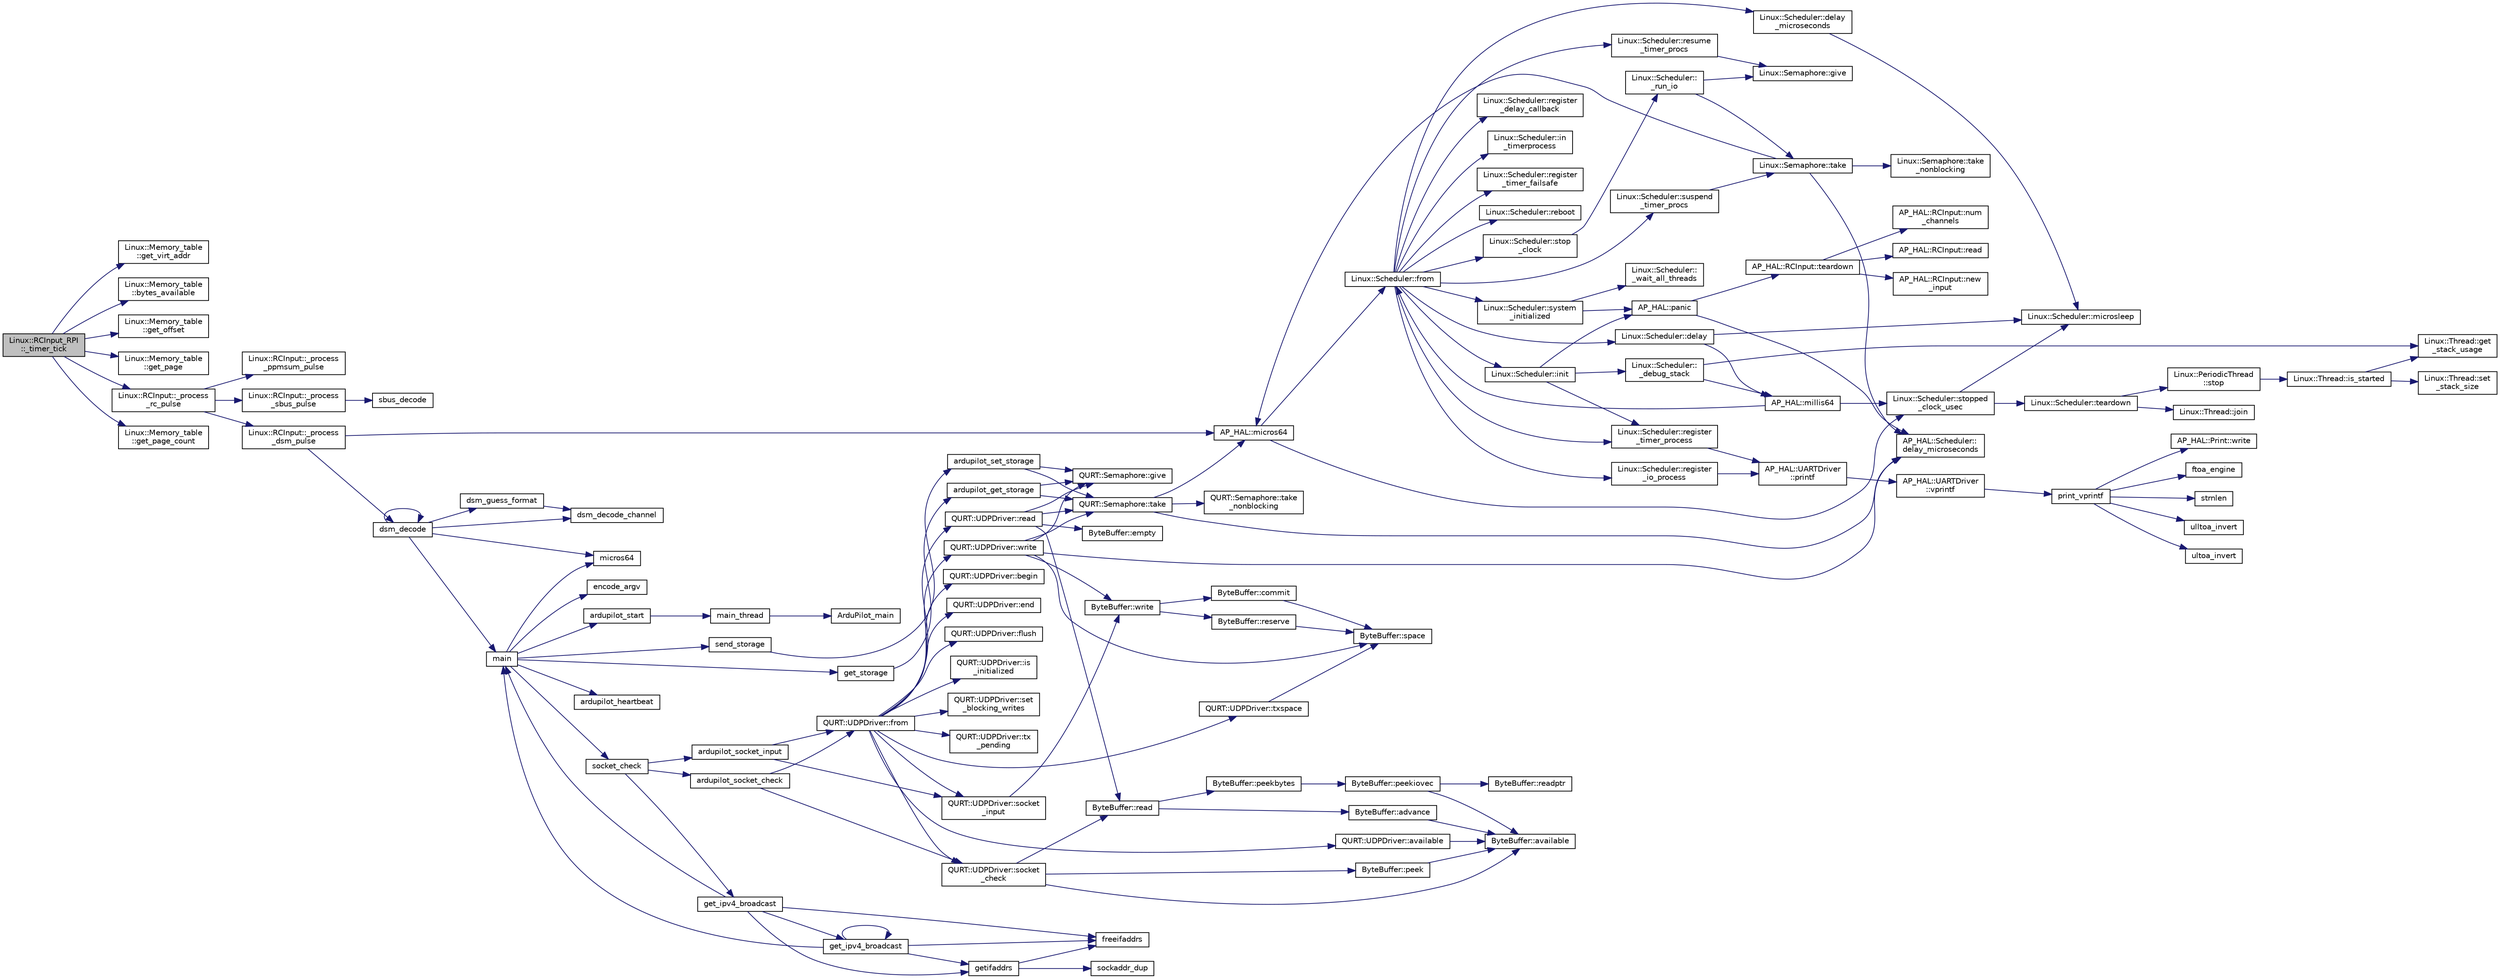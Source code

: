 digraph "Linux::RCInput_RPI::_timer_tick"
{
 // INTERACTIVE_SVG=YES
  edge [fontname="Helvetica",fontsize="10",labelfontname="Helvetica",labelfontsize="10"];
  node [fontname="Helvetica",fontsize="10",shape=record];
  rankdir="LR";
  Node1 [label="Linux::RCInput_RPI\l::_timer_tick",height=0.2,width=0.4,color="black", fillcolor="grey75", style="filled", fontcolor="black"];
  Node1 -> Node2 [color="midnightblue",fontsize="10",style="solid",fontname="Helvetica"];
  Node2 [label="Linux::Memory_table\l::get_virt_addr",height=0.2,width=0.4,color="black", fillcolor="white", style="filled",URL="$classLinux_1_1Memory__table.html#a4cfe27dde8e3d39c4f7c3db11b69e768"];
  Node1 -> Node3 [color="midnightblue",fontsize="10",style="solid",fontname="Helvetica"];
  Node3 [label="Linux::Memory_table\l::bytes_available",height=0.2,width=0.4,color="black", fillcolor="white", style="filled",URL="$classLinux_1_1Memory__table.html#a2908eb496cb8b45817b36bc6c39e1a8f"];
  Node1 -> Node4 [color="midnightblue",fontsize="10",style="solid",fontname="Helvetica"];
  Node4 [label="Linux::Memory_table\l::get_offset",height=0.2,width=0.4,color="black", fillcolor="white", style="filled",URL="$classLinux_1_1Memory__table.html#aa27103406a00d6f4912c04a6f52d2f57"];
  Node1 -> Node5 [color="midnightblue",fontsize="10",style="solid",fontname="Helvetica"];
  Node5 [label="Linux::Memory_table\l::get_page",height=0.2,width=0.4,color="black", fillcolor="white", style="filled",URL="$classLinux_1_1Memory__table.html#a2b4856f2bee04a2a38de1a389fdf619e"];
  Node1 -> Node6 [color="midnightblue",fontsize="10",style="solid",fontname="Helvetica"];
  Node6 [label="Linux::RCInput::_process\l_rc_pulse",height=0.2,width=0.4,color="black", fillcolor="white", style="filled",URL="$classLinux_1_1RCInput.html#a9b269fac087807d362506805ebd18936"];
  Node6 -> Node7 [color="midnightblue",fontsize="10",style="solid",fontname="Helvetica"];
  Node7 [label="Linux::RCInput::_process\l_ppmsum_pulse",height=0.2,width=0.4,color="black", fillcolor="white", style="filled",URL="$classLinux_1_1RCInput.html#aa58f84a29d6b0a271571aec99acf6730"];
  Node6 -> Node8 [color="midnightblue",fontsize="10",style="solid",fontname="Helvetica"];
  Node8 [label="Linux::RCInput::_process\l_sbus_pulse",height=0.2,width=0.4,color="black", fillcolor="white", style="filled",URL="$classLinux_1_1RCInput.html#a9a8cf6cfb7abc062fd23cb7a74221b06"];
  Node8 -> Node9 [color="midnightblue",fontsize="10",style="solid",fontname="Helvetica"];
  Node9 [label="sbus_decode",height=0.2,width=0.4,color="black", fillcolor="white", style="filled",URL="$sbus_8cpp.html#ae8ff4d6576477166a18b6d229030f21e"];
  Node6 -> Node10 [color="midnightblue",fontsize="10",style="solid",fontname="Helvetica"];
  Node10 [label="Linux::RCInput::_process\l_dsm_pulse",height=0.2,width=0.4,color="black", fillcolor="white", style="filled",URL="$classLinux_1_1RCInput.html#a8dcefc98cb9bdeaad8b1b2b0e9b9b678"];
  Node10 -> Node11 [color="midnightblue",fontsize="10",style="solid",fontname="Helvetica"];
  Node11 [label="dsm_decode",height=0.2,width=0.4,color="black", fillcolor="white", style="filled",URL="$dsm_8cpp.html#a7b7c65c600dd4eacc1eb714df3621192"];
  Node11 -> Node12 [color="midnightblue",fontsize="10",style="solid",fontname="Helvetica"];
  Node12 [label="dsm_guess_format",height=0.2,width=0.4,color="black", fillcolor="white", style="filled",URL="$dsm_8cpp.html#ac4b7f20336ae87e6426bfd94be23bb37"];
  Node12 -> Node13 [color="midnightblue",fontsize="10",style="solid",fontname="Helvetica"];
  Node13 [label="dsm_decode_channel",height=0.2,width=0.4,color="black", fillcolor="white", style="filled",URL="$dsm_8cpp.html#a155e9a9889d2e342ea3bf13aaaa4458d"];
  Node11 -> Node13 [color="midnightblue",fontsize="10",style="solid",fontname="Helvetica"];
  Node11 -> Node11 [color="midnightblue",fontsize="10",style="solid",fontname="Helvetica"];
  Node11 -> Node14 [color="midnightblue",fontsize="10",style="solid",fontname="Helvetica"];
  Node14 [label="micros64",height=0.2,width=0.4,color="black", fillcolor="white", style="filled",URL="$mainapp_8cpp.html#ad024d3161428b010334dd1d9c8b98cde"];
  Node11 -> Node15 [color="midnightblue",fontsize="10",style="solid",fontname="Helvetica"];
  Node15 [label="main",height=0.2,width=0.4,color="black", fillcolor="white", style="filled",URL="$mainapp_8cpp.html#ac0f2228420376f4db7e1274f2b41667c"];
  Node15 -> Node16 [color="midnightblue",fontsize="10",style="solid",fontname="Helvetica"];
  Node16 [label="send_storage",height=0.2,width=0.4,color="black", fillcolor="white", style="filled",URL="$mainapp_8cpp.html#a701227f5d337c423ba11b8440df75cdb"];
  Node16 -> Node17 [color="midnightblue",fontsize="10",style="solid",fontname="Helvetica"];
  Node17 [label="ardupilot_set_storage",height=0.2,width=0.4,color="black", fillcolor="white", style="filled",URL="$dsp__main_8cpp.html#afa61830afe9cd699edd91416a0620452"];
  Node17 -> Node18 [color="midnightblue",fontsize="10",style="solid",fontname="Helvetica"];
  Node18 [label="QURT::Semaphore::take",height=0.2,width=0.4,color="black", fillcolor="white", style="filled",URL="$classQURT_1_1Semaphore.html#afc4c8706abb7e68aa4001ea372dc614e"];
  Node18 -> Node19 [color="midnightblue",fontsize="10",style="solid",fontname="Helvetica"];
  Node19 [label="QURT::Semaphore::take\l_nonblocking",height=0.2,width=0.4,color="black", fillcolor="white", style="filled",URL="$classQURT_1_1Semaphore.html#a561b4f40f3a76335f1a686c2aed526f9"];
  Node18 -> Node20 [color="midnightblue",fontsize="10",style="solid",fontname="Helvetica"];
  Node20 [label="AP_HAL::micros64",height=0.2,width=0.4,color="black", fillcolor="white", style="filled",URL="$namespaceAP__HAL.html#a7aa0ce7625c9680e30ff4a99940907a5"];
  Node20 -> Node21 [color="midnightblue",fontsize="10",style="solid",fontname="Helvetica"];
  Node21 [label="Linux::Scheduler::from",height=0.2,width=0.4,color="black", fillcolor="white", style="filled",URL="$classLinux_1_1Scheduler.html#a53ecaae0fdc72f85bd57c4b0cff93653"];
  Node21 -> Node22 [color="midnightblue",fontsize="10",style="solid",fontname="Helvetica"];
  Node22 [label="Linux::Scheduler::init",height=0.2,width=0.4,color="black", fillcolor="white", style="filled",URL="$classLinux_1_1Scheduler.html#a3d77c332e051c28c83fb07757e7100bd"];
  Node22 -> Node23 [color="midnightblue",fontsize="10",style="solid",fontname="Helvetica"];
  Node23 [label="AP_HAL::panic",height=0.2,width=0.4,color="black", fillcolor="white", style="filled",URL="$namespaceAP__HAL.html#a71832f03d849a0c088f04fc98d3c8143"];
  Node23 -> Node24 [color="midnightblue",fontsize="10",style="solid",fontname="Helvetica"];
  Node24 [label="AP_HAL::RCInput::teardown",height=0.2,width=0.4,color="black", fillcolor="white", style="filled",URL="$classAP__HAL_1_1RCInput.html#a2bea13d38f2b9ae8bf5193a3a69f0a31"];
  Node24 -> Node25 [color="midnightblue",fontsize="10",style="solid",fontname="Helvetica"];
  Node25 [label="AP_HAL::RCInput::new\l_input",height=0.2,width=0.4,color="black", fillcolor="white", style="filled",URL="$classAP__HAL_1_1RCInput.html#aee1fade33080edef83dd7db0fad0f7da"];
  Node24 -> Node26 [color="midnightblue",fontsize="10",style="solid",fontname="Helvetica"];
  Node26 [label="AP_HAL::RCInput::num\l_channels",height=0.2,width=0.4,color="black", fillcolor="white", style="filled",URL="$classAP__HAL_1_1RCInput.html#ae55f959c6115c1f41783af3a2b6c4fcd"];
  Node24 -> Node27 [color="midnightblue",fontsize="10",style="solid",fontname="Helvetica"];
  Node27 [label="AP_HAL::RCInput::read",height=0.2,width=0.4,color="black", fillcolor="white", style="filled",URL="$classAP__HAL_1_1RCInput.html#a078fd7e6d2e6a899009ec674a8e03498"];
  Node23 -> Node28 [color="midnightblue",fontsize="10",style="solid",fontname="Helvetica"];
  Node28 [label="AP_HAL::Scheduler::\ldelay_microseconds",height=0.2,width=0.4,color="black", fillcolor="white", style="filled",URL="$classAP__HAL_1_1Scheduler.html#a78c4f1b1f192ac1c99544b6cc8f099b0"];
  Node22 -> Node29 [color="midnightblue",fontsize="10",style="solid",fontname="Helvetica"];
  Node29 [label="Linux::Scheduler::register\l_timer_process",height=0.2,width=0.4,color="black", fillcolor="white", style="filled",URL="$classLinux_1_1Scheduler.html#a02a34a123dfebaf360f7010745e1e646"];
  Node29 -> Node30 [color="midnightblue",fontsize="10",style="solid",fontname="Helvetica"];
  Node30 [label="AP_HAL::UARTDriver\l::printf",height=0.2,width=0.4,color="black", fillcolor="white", style="filled",URL="$classAP__HAL_1_1UARTDriver.html#a6ceedc792594e59fc7d80b39a435f027"];
  Node30 -> Node31 [color="midnightblue",fontsize="10",style="solid",fontname="Helvetica"];
  Node31 [label="AP_HAL::UARTDriver\l::vprintf",height=0.2,width=0.4,color="black", fillcolor="white", style="filled",URL="$classAP__HAL_1_1UARTDriver.html#aa8abfb6d6641299472c29ac1edde559f"];
  Node31 -> Node32 [color="midnightblue",fontsize="10",style="solid",fontname="Helvetica"];
  Node32 [label="print_vprintf",height=0.2,width=0.4,color="black", fillcolor="white", style="filled",URL="$print__vprintf_8cpp.html#a1534eaeab54696df96975b56d9f49212"];
  Node32 -> Node33 [color="midnightblue",fontsize="10",style="solid",fontname="Helvetica"];
  Node33 [label="AP_HAL::Print::write",height=0.2,width=0.4,color="black", fillcolor="white", style="filled",URL="$classAP__HAL_1_1Print.html#acc65391952a43334f8f5c9bef341f501"];
  Node32 -> Node34 [color="midnightblue",fontsize="10",style="solid",fontname="Helvetica"];
  Node34 [label="ftoa_engine",height=0.2,width=0.4,color="black", fillcolor="white", style="filled",URL="$ftoa__engine_8cpp.html#a1c28234da8f20b43c85890d4bb452947"];
  Node32 -> Node35 [color="midnightblue",fontsize="10",style="solid",fontname="Helvetica"];
  Node35 [label="strnlen",height=0.2,width=0.4,color="black", fillcolor="white", style="filled",URL="$replace_8cpp.html#a880bcc7b85a09e6254691bebd5344b51"];
  Node32 -> Node36 [color="midnightblue",fontsize="10",style="solid",fontname="Helvetica"];
  Node36 [label="ulltoa_invert",height=0.2,width=0.4,color="black", fillcolor="white", style="filled",URL="$utoa__invert_8cpp.html#a34926f552460b47c414ec4d83b32815c"];
  Node32 -> Node37 [color="midnightblue",fontsize="10",style="solid",fontname="Helvetica"];
  Node37 [label="ultoa_invert",height=0.2,width=0.4,color="black", fillcolor="white", style="filled",URL="$utoa__invert_8cpp.html#a5d99bba8e697c1e11da489d88fca8559"];
  Node22 -> Node38 [color="midnightblue",fontsize="10",style="solid",fontname="Helvetica"];
  Node38 [label="Linux::Scheduler::\l_debug_stack",height=0.2,width=0.4,color="black", fillcolor="white", style="filled",URL="$classLinux_1_1Scheduler.html#a163eb7b285c95b1b1d036fc61d723910"];
  Node38 -> Node39 [color="midnightblue",fontsize="10",style="solid",fontname="Helvetica"];
  Node39 [label="AP_HAL::millis64",height=0.2,width=0.4,color="black", fillcolor="white", style="filled",URL="$namespaceAP__HAL.html#a59336c5fceaf28a76d1df1581a87a25d"];
  Node39 -> Node21 [color="midnightblue",fontsize="10",style="solid",fontname="Helvetica"];
  Node39 -> Node40 [color="midnightblue",fontsize="10",style="solid",fontname="Helvetica"];
  Node40 [label="Linux::Scheduler::stopped\l_clock_usec",height=0.2,width=0.4,color="black", fillcolor="white", style="filled",URL="$classLinux_1_1Scheduler.html#a682b4c34f330f66db5ab4aa5d96e13f9"];
  Node40 -> Node41 [color="midnightblue",fontsize="10",style="solid",fontname="Helvetica"];
  Node41 [label="Linux::Scheduler::microsleep",height=0.2,width=0.4,color="black", fillcolor="white", style="filled",URL="$classLinux_1_1Scheduler.html#a647872aff158b510c56862f51f951538"];
  Node40 -> Node42 [color="midnightblue",fontsize="10",style="solid",fontname="Helvetica"];
  Node42 [label="Linux::Scheduler::teardown",height=0.2,width=0.4,color="black", fillcolor="white", style="filled",URL="$classLinux_1_1Scheduler.html#ab373a83d818679432520ea881044b2a7"];
  Node42 -> Node43 [color="midnightblue",fontsize="10",style="solid",fontname="Helvetica"];
  Node43 [label="Linux::PeriodicThread\l::stop",height=0.2,width=0.4,color="black", fillcolor="white", style="filled",URL="$classLinux_1_1PeriodicThread.html#a136aaf6e713f63b246fc4a2905e6e9a1"];
  Node43 -> Node44 [color="midnightblue",fontsize="10",style="solid",fontname="Helvetica"];
  Node44 [label="Linux::Thread::is_started",height=0.2,width=0.4,color="black", fillcolor="white", style="filled",URL="$classLinux_1_1Thread.html#a240d7b48a9a8eb43638f67295a1819e5"];
  Node44 -> Node45 [color="midnightblue",fontsize="10",style="solid",fontname="Helvetica"];
  Node45 [label="Linux::Thread::get\l_stack_usage",height=0.2,width=0.4,color="black", fillcolor="white", style="filled",URL="$classLinux_1_1Thread.html#a6884970a0811ae21953c57fb98aa6e96"];
  Node44 -> Node46 [color="midnightblue",fontsize="10",style="solid",fontname="Helvetica"];
  Node46 [label="Linux::Thread::set\l_stack_size",height=0.2,width=0.4,color="black", fillcolor="white", style="filled",URL="$classLinux_1_1Thread.html#a8d3282b714faaf68eae534e9276419f0"];
  Node42 -> Node47 [color="midnightblue",fontsize="10",style="solid",fontname="Helvetica"];
  Node47 [label="Linux::Thread::join",height=0.2,width=0.4,color="black", fillcolor="white", style="filled",URL="$classLinux_1_1Thread.html#a32b7d184279634922e2f3b23b584fbcd"];
  Node38 -> Node45 [color="midnightblue",fontsize="10",style="solid",fontname="Helvetica"];
  Node21 -> Node48 [color="midnightblue",fontsize="10",style="solid",fontname="Helvetica"];
  Node48 [label="Linux::Scheduler::delay",height=0.2,width=0.4,color="black", fillcolor="white", style="filled",URL="$classLinux_1_1Scheduler.html#a14f3239ecbb9889823b20dc9de655c2f"];
  Node48 -> Node39 [color="midnightblue",fontsize="10",style="solid",fontname="Helvetica"];
  Node48 -> Node41 [color="midnightblue",fontsize="10",style="solid",fontname="Helvetica"];
  Node21 -> Node49 [color="midnightblue",fontsize="10",style="solid",fontname="Helvetica"];
  Node49 [label="Linux::Scheduler::delay\l_microseconds",height=0.2,width=0.4,color="black", fillcolor="white", style="filled",URL="$classLinux_1_1Scheduler.html#a4cffd5bcba0175bf49c7aa75ff3bf09a"];
  Node49 -> Node41 [color="midnightblue",fontsize="10",style="solid",fontname="Helvetica"];
  Node21 -> Node50 [color="midnightblue",fontsize="10",style="solid",fontname="Helvetica"];
  Node50 [label="Linux::Scheduler::register\l_delay_callback",height=0.2,width=0.4,color="black", fillcolor="white", style="filled",URL="$classLinux_1_1Scheduler.html#a5cb50b637d5fd3e5f9220bc23db0fb3f"];
  Node21 -> Node29 [color="midnightblue",fontsize="10",style="solid",fontname="Helvetica"];
  Node21 -> Node51 [color="midnightblue",fontsize="10",style="solid",fontname="Helvetica"];
  Node51 [label="Linux::Scheduler::register\l_io_process",height=0.2,width=0.4,color="black", fillcolor="white", style="filled",URL="$classLinux_1_1Scheduler.html#aa2be97cb8686d72cc322fb38f69a940c"];
  Node51 -> Node30 [color="midnightblue",fontsize="10",style="solid",fontname="Helvetica"];
  Node21 -> Node52 [color="midnightblue",fontsize="10",style="solid",fontname="Helvetica"];
  Node52 [label="Linux::Scheduler::suspend\l_timer_procs",height=0.2,width=0.4,color="black", fillcolor="white", style="filled",URL="$classLinux_1_1Scheduler.html#abba967d02c28cb0b16a7cebbff9bc6d6"];
  Node52 -> Node53 [color="midnightblue",fontsize="10",style="solid",fontname="Helvetica"];
  Node53 [label="Linux::Semaphore::take",height=0.2,width=0.4,color="black", fillcolor="white", style="filled",URL="$classLinux_1_1Semaphore.html#afc4c8706abb7e68aa4001ea372dc614e"];
  Node53 -> Node54 [color="midnightblue",fontsize="10",style="solid",fontname="Helvetica"];
  Node54 [label="Linux::Semaphore::take\l_nonblocking",height=0.2,width=0.4,color="black", fillcolor="white", style="filled",URL="$classLinux_1_1Semaphore.html#a561b4f40f3a76335f1a686c2aed526f9"];
  Node53 -> Node20 [color="midnightblue",fontsize="10",style="solid",fontname="Helvetica"];
  Node53 -> Node28 [color="midnightblue",fontsize="10",style="solid",fontname="Helvetica"];
  Node21 -> Node55 [color="midnightblue",fontsize="10",style="solid",fontname="Helvetica"];
  Node55 [label="Linux::Scheduler::resume\l_timer_procs",height=0.2,width=0.4,color="black", fillcolor="white", style="filled",URL="$classLinux_1_1Scheduler.html#aee4e701b92cb4721c4de1bfcdcded70c"];
  Node55 -> Node56 [color="midnightblue",fontsize="10",style="solid",fontname="Helvetica"];
  Node56 [label="Linux::Semaphore::give",height=0.2,width=0.4,color="black", fillcolor="white", style="filled",URL="$classLinux_1_1Semaphore.html#a216f91636f64b57b59d43ef64af91624"];
  Node21 -> Node57 [color="midnightblue",fontsize="10",style="solid",fontname="Helvetica"];
  Node57 [label="Linux::Scheduler::in\l_timerprocess",height=0.2,width=0.4,color="black", fillcolor="white", style="filled",URL="$classLinux_1_1Scheduler.html#af23753e7c6bfa97553db215a64235455"];
  Node21 -> Node58 [color="midnightblue",fontsize="10",style="solid",fontname="Helvetica"];
  Node58 [label="Linux::Scheduler::register\l_timer_failsafe",height=0.2,width=0.4,color="black", fillcolor="white", style="filled",URL="$classLinux_1_1Scheduler.html#ac193459e3575c7a0588fdc72250c2044"];
  Node21 -> Node59 [color="midnightblue",fontsize="10",style="solid",fontname="Helvetica"];
  Node59 [label="Linux::Scheduler::system\l_initialized",height=0.2,width=0.4,color="black", fillcolor="white", style="filled",URL="$classLinux_1_1Scheduler.html#ad6070a7ee637adf5101b1e6b6efbf8f6"];
  Node59 -> Node23 [color="midnightblue",fontsize="10",style="solid",fontname="Helvetica"];
  Node59 -> Node60 [color="midnightblue",fontsize="10",style="solid",fontname="Helvetica"];
  Node60 [label="Linux::Scheduler::\l_wait_all_threads",height=0.2,width=0.4,color="black", fillcolor="white", style="filled",URL="$classLinux_1_1Scheduler.html#ac52c8da3f1f4fd79c50bd64379daf399"];
  Node21 -> Node61 [color="midnightblue",fontsize="10",style="solid",fontname="Helvetica"];
  Node61 [label="Linux::Scheduler::reboot",height=0.2,width=0.4,color="black", fillcolor="white", style="filled",URL="$classLinux_1_1Scheduler.html#ae72cfa66c849ffd882ef518c35c71e69"];
  Node21 -> Node62 [color="midnightblue",fontsize="10",style="solid",fontname="Helvetica"];
  Node62 [label="Linux::Scheduler::stop\l_clock",height=0.2,width=0.4,color="black", fillcolor="white", style="filled",URL="$classLinux_1_1Scheduler.html#a392aebafcdfe9a812e4db4b7a9dcce9c"];
  Node62 -> Node63 [color="midnightblue",fontsize="10",style="solid",fontname="Helvetica"];
  Node63 [label="Linux::Scheduler::\l_run_io",height=0.2,width=0.4,color="black", fillcolor="white", style="filled",URL="$classLinux_1_1Scheduler.html#a70b024d7d0886bf47b46cc3ee310d638"];
  Node63 -> Node53 [color="midnightblue",fontsize="10",style="solid",fontname="Helvetica"];
  Node63 -> Node56 [color="midnightblue",fontsize="10",style="solid",fontname="Helvetica"];
  Node20 -> Node40 [color="midnightblue",fontsize="10",style="solid",fontname="Helvetica"];
  Node18 -> Node28 [color="midnightblue",fontsize="10",style="solid",fontname="Helvetica"];
  Node17 -> Node64 [color="midnightblue",fontsize="10",style="solid",fontname="Helvetica"];
  Node64 [label="QURT::Semaphore::give",height=0.2,width=0.4,color="black", fillcolor="white", style="filled",URL="$classQURT_1_1Semaphore.html#a216f91636f64b57b59d43ef64af91624"];
  Node15 -> Node65 [color="midnightblue",fontsize="10",style="solid",fontname="Helvetica"];
  Node65 [label="encode_argv",height=0.2,width=0.4,color="black", fillcolor="white", style="filled",URL="$mainapp_8cpp.html#a4bf6f7ce76c30cf377a555d21bffa016"];
  Node15 -> Node66 [color="midnightblue",fontsize="10",style="solid",fontname="Helvetica"];
  Node66 [label="ardupilot_start",height=0.2,width=0.4,color="black", fillcolor="white", style="filled",URL="$dsp__main_8cpp.html#a19449a0c59e404c8bd739fe8f03184ba"];
  Node66 -> Node67 [color="midnightblue",fontsize="10",style="solid",fontname="Helvetica"];
  Node67 [label="main_thread",height=0.2,width=0.4,color="black", fillcolor="white", style="filled",URL="$dsp__main_8cpp.html#a2cf07176a9e489e30cbcfe7173ae74fb"];
  Node67 -> Node68 [color="midnightblue",fontsize="10",style="solid",fontname="Helvetica"];
  Node68 [label="ArduPilot_main",height=0.2,width=0.4,color="black", fillcolor="white", style="filled",URL="$dsp__main_8cpp.html#a98e8ae36f81d9c8f9287b8b28106b97e"];
  Node15 -> Node14 [color="midnightblue",fontsize="10",style="solid",fontname="Helvetica"];
  Node15 -> Node69 [color="midnightblue",fontsize="10",style="solid",fontname="Helvetica"];
  Node69 [label="ardupilot_heartbeat",height=0.2,width=0.4,color="black", fillcolor="white", style="filled",URL="$dsp__main_8cpp.html#aef9245167e017e51f103f1f26876663f"];
  Node15 -> Node70 [color="midnightblue",fontsize="10",style="solid",fontname="Helvetica"];
  Node70 [label="get_storage",height=0.2,width=0.4,color="black", fillcolor="white", style="filled",URL="$mainapp_8cpp.html#ad5721bc81c529ee93392d81407d69a93"];
  Node70 -> Node71 [color="midnightblue",fontsize="10",style="solid",fontname="Helvetica"];
  Node71 [label="ardupilot_get_storage",height=0.2,width=0.4,color="black", fillcolor="white", style="filled",URL="$dsp__main_8cpp.html#a4e9fe5732f83bcaa465809dd7b09dc43"];
  Node71 -> Node18 [color="midnightblue",fontsize="10",style="solid",fontname="Helvetica"];
  Node71 -> Node64 [color="midnightblue",fontsize="10",style="solid",fontname="Helvetica"];
  Node15 -> Node72 [color="midnightblue",fontsize="10",style="solid",fontname="Helvetica"];
  Node72 [label="socket_check",height=0.2,width=0.4,color="black", fillcolor="white", style="filled",URL="$mainapp_8cpp.html#ae680637bf2d17fcbec82116f3431746d"];
  Node72 -> Node73 [color="midnightblue",fontsize="10",style="solid",fontname="Helvetica"];
  Node73 [label="ardupilot_socket_input",height=0.2,width=0.4,color="black", fillcolor="white", style="filled",URL="$dsp__main_8cpp.html#af5801a42db82590642b20883f29e7bf2"];
  Node73 -> Node74 [color="midnightblue",fontsize="10",style="solid",fontname="Helvetica"];
  Node74 [label="QURT::UDPDriver::from",height=0.2,width=0.4,color="black", fillcolor="white", style="filled",URL="$classQURT_1_1UDPDriver.html#a2cb741f11f4b83b32d05e38939262038"];
  Node74 -> Node75 [color="midnightblue",fontsize="10",style="solid",fontname="Helvetica"];
  Node75 [label="QURT::UDPDriver::begin",height=0.2,width=0.4,color="black", fillcolor="white", style="filled",URL="$classQURT_1_1UDPDriver.html#a1418ecb88ba8e1025d15e924a1205545"];
  Node74 -> Node76 [color="midnightblue",fontsize="10",style="solid",fontname="Helvetica"];
  Node76 [label="QURT::UDPDriver::end",height=0.2,width=0.4,color="black", fillcolor="white", style="filled",URL="$classQURT_1_1UDPDriver.html#a603aa0965b54041c6210dbb72ed7f5f1"];
  Node74 -> Node77 [color="midnightblue",fontsize="10",style="solid",fontname="Helvetica"];
  Node77 [label="QURT::UDPDriver::flush",height=0.2,width=0.4,color="black", fillcolor="white", style="filled",URL="$classQURT_1_1UDPDriver.html#a58ca54f8fbef4815435bf2066cb4d13c"];
  Node74 -> Node78 [color="midnightblue",fontsize="10",style="solid",fontname="Helvetica"];
  Node78 [label="QURT::UDPDriver::is\l_initialized",height=0.2,width=0.4,color="black", fillcolor="white", style="filled",URL="$classQURT_1_1UDPDriver.html#a4872758e70791d284570a235bb31c512"];
  Node74 -> Node79 [color="midnightblue",fontsize="10",style="solid",fontname="Helvetica"];
  Node79 [label="QURT::UDPDriver::set\l_blocking_writes",height=0.2,width=0.4,color="black", fillcolor="white", style="filled",URL="$classQURT_1_1UDPDriver.html#abaad57a031e24ff56c0d544eb324db71"];
  Node74 -> Node80 [color="midnightblue",fontsize="10",style="solid",fontname="Helvetica"];
  Node80 [label="QURT::UDPDriver::tx\l_pending",height=0.2,width=0.4,color="black", fillcolor="white", style="filled",URL="$classQURT_1_1UDPDriver.html#aa607499db3d38ed3c9cb1676c76f6200"];
  Node74 -> Node81 [color="midnightblue",fontsize="10",style="solid",fontname="Helvetica"];
  Node81 [label="QURT::UDPDriver::available",height=0.2,width=0.4,color="black", fillcolor="white", style="filled",URL="$classQURT_1_1UDPDriver.html#abfc7946e62c683f37085d4837788fb51"];
  Node81 -> Node82 [color="midnightblue",fontsize="10",style="solid",fontname="Helvetica"];
  Node82 [label="ByteBuffer::available",height=0.2,width=0.4,color="black", fillcolor="white", style="filled",URL="$classByteBuffer.html#aacbc04305e267a33a431f8736f8d0d5d"];
  Node74 -> Node83 [color="midnightblue",fontsize="10",style="solid",fontname="Helvetica"];
  Node83 [label="QURT::UDPDriver::txspace",height=0.2,width=0.4,color="black", fillcolor="white", style="filled",URL="$classQURT_1_1UDPDriver.html#adca1d546ae30552b29fea3dd984d14dd"];
  Node83 -> Node84 [color="midnightblue",fontsize="10",style="solid",fontname="Helvetica"];
  Node84 [label="ByteBuffer::space",height=0.2,width=0.4,color="black", fillcolor="white", style="filled",URL="$classByteBuffer.html#a3b74f00bbdcb833f98ed59facfa41478"];
  Node74 -> Node85 [color="midnightblue",fontsize="10",style="solid",fontname="Helvetica"];
  Node85 [label="QURT::UDPDriver::read",height=0.2,width=0.4,color="black", fillcolor="white", style="filled",URL="$classQURT_1_1UDPDriver.html#a8da755c0d73dcaee9303370b3cf0e276"];
  Node85 -> Node18 [color="midnightblue",fontsize="10",style="solid",fontname="Helvetica"];
  Node85 -> Node86 [color="midnightblue",fontsize="10",style="solid",fontname="Helvetica"];
  Node86 [label="ByteBuffer::empty",height=0.2,width=0.4,color="black", fillcolor="white", style="filled",URL="$classByteBuffer.html#a2def7230312ba5067bc784d322f4d7b4"];
  Node85 -> Node64 [color="midnightblue",fontsize="10",style="solid",fontname="Helvetica"];
  Node85 -> Node87 [color="midnightblue",fontsize="10",style="solid",fontname="Helvetica"];
  Node87 [label="ByteBuffer::read",height=0.2,width=0.4,color="black", fillcolor="white", style="filled",URL="$classByteBuffer.html#ac9f5cce862fd90705d27cf1d7ba24ebc"];
  Node87 -> Node88 [color="midnightblue",fontsize="10",style="solid",fontname="Helvetica"];
  Node88 [label="ByteBuffer::peekbytes",height=0.2,width=0.4,color="black", fillcolor="white", style="filled",URL="$classByteBuffer.html#af34d398a28a23bf19cad598487eeb54d"];
  Node88 -> Node89 [color="midnightblue",fontsize="10",style="solid",fontname="Helvetica"];
  Node89 [label="ByteBuffer::peekiovec",height=0.2,width=0.4,color="black", fillcolor="white", style="filled",URL="$classByteBuffer.html#a413289b6d4cc7f9550b9c75dc7e886d5"];
  Node89 -> Node82 [color="midnightblue",fontsize="10",style="solid",fontname="Helvetica"];
  Node89 -> Node90 [color="midnightblue",fontsize="10",style="solid",fontname="Helvetica"];
  Node90 [label="ByteBuffer::readptr",height=0.2,width=0.4,color="black", fillcolor="white", style="filled",URL="$classByteBuffer.html#ac8877785d9931ae293a216b46951b4a1"];
  Node87 -> Node91 [color="midnightblue",fontsize="10",style="solid",fontname="Helvetica"];
  Node91 [label="ByteBuffer::advance",height=0.2,width=0.4,color="black", fillcolor="white", style="filled",URL="$classByteBuffer.html#a876a74665a4f4358cf2a57941543d0d6"];
  Node91 -> Node82 [color="midnightblue",fontsize="10",style="solid",fontname="Helvetica"];
  Node74 -> Node92 [color="midnightblue",fontsize="10",style="solid",fontname="Helvetica"];
  Node92 [label="QURT::UDPDriver::write",height=0.2,width=0.4,color="black", fillcolor="white", style="filled",URL="$classQURT_1_1UDPDriver.html#a04b55285efed068e5d934e7c36514f9e"];
  Node92 -> Node18 [color="midnightblue",fontsize="10",style="solid",fontname="Helvetica"];
  Node92 -> Node84 [color="midnightblue",fontsize="10",style="solid",fontname="Helvetica"];
  Node92 -> Node64 [color="midnightblue",fontsize="10",style="solid",fontname="Helvetica"];
  Node92 -> Node28 [color="midnightblue",fontsize="10",style="solid",fontname="Helvetica"];
  Node92 -> Node93 [color="midnightblue",fontsize="10",style="solid",fontname="Helvetica"];
  Node93 [label="ByteBuffer::write",height=0.2,width=0.4,color="black", fillcolor="white", style="filled",URL="$classByteBuffer.html#ac57883bb2bce8263d26221a250f452dc"];
  Node93 -> Node94 [color="midnightblue",fontsize="10",style="solid",fontname="Helvetica"];
  Node94 [label="ByteBuffer::reserve",height=0.2,width=0.4,color="black", fillcolor="white", style="filled",URL="$classByteBuffer.html#ad5f9e7af638987efeadb7b4bb9c0ae28"];
  Node94 -> Node84 [color="midnightblue",fontsize="10",style="solid",fontname="Helvetica"];
  Node93 -> Node95 [color="midnightblue",fontsize="10",style="solid",fontname="Helvetica"];
  Node95 [label="ByteBuffer::commit",height=0.2,width=0.4,color="black", fillcolor="white", style="filled",URL="$classByteBuffer.html#a866914509694b8f71af1280ad2eba222"];
  Node95 -> Node84 [color="midnightblue",fontsize="10",style="solid",fontname="Helvetica"];
  Node74 -> Node96 [color="midnightblue",fontsize="10",style="solid",fontname="Helvetica"];
  Node96 [label="QURT::UDPDriver::socket\l_check",height=0.2,width=0.4,color="black", fillcolor="white", style="filled",URL="$classQURT_1_1UDPDriver.html#a9982544305a8606a75615b875ba2c593"];
  Node96 -> Node82 [color="midnightblue",fontsize="10",style="solid",fontname="Helvetica"];
  Node96 -> Node97 [color="midnightblue",fontsize="10",style="solid",fontname="Helvetica"];
  Node97 [label="ByteBuffer::peek",height=0.2,width=0.4,color="black", fillcolor="white", style="filled",URL="$classByteBuffer.html#afe100bddde679bb1130338073ec5a9a9"];
  Node97 -> Node82 [color="midnightblue",fontsize="10",style="solid",fontname="Helvetica"];
  Node96 -> Node87 [color="midnightblue",fontsize="10",style="solid",fontname="Helvetica"];
  Node74 -> Node98 [color="midnightblue",fontsize="10",style="solid",fontname="Helvetica"];
  Node98 [label="QURT::UDPDriver::socket\l_input",height=0.2,width=0.4,color="black", fillcolor="white", style="filled",URL="$classQURT_1_1UDPDriver.html#ab30f519639ec8728e0ea7e636750b2ea"];
  Node98 -> Node93 [color="midnightblue",fontsize="10",style="solid",fontname="Helvetica"];
  Node73 -> Node98 [color="midnightblue",fontsize="10",style="solid",fontname="Helvetica"];
  Node72 -> Node99 [color="midnightblue",fontsize="10",style="solid",fontname="Helvetica"];
  Node99 [label="get_ipv4_broadcast",height=0.2,width=0.4,color="black", fillcolor="white", style="filled",URL="$mainapp_8cpp.html#aadbd2dde6003f95c52b35a8ce897ba5b"];
  Node99 -> Node100 [color="midnightblue",fontsize="10",style="solid",fontname="Helvetica"];
  Node100 [label="getifaddrs",height=0.2,width=0.4,color="black", fillcolor="white", style="filled",URL="$getifaddrs_8cpp.html#a8cf24b33e6cb7c298d405b15359f503c"];
  Node100 -> Node101 [color="midnightblue",fontsize="10",style="solid",fontname="Helvetica"];
  Node101 [label="freeifaddrs",height=0.2,width=0.4,color="black", fillcolor="white", style="filled",URL="$getifaddrs_8cpp.html#abfdd6ca5469fe73ed88ba94bf8db57cc"];
  Node100 -> Node102 [color="midnightblue",fontsize="10",style="solid",fontname="Helvetica"];
  Node102 [label="sockaddr_dup",height=0.2,width=0.4,color="black", fillcolor="white", style="filled",URL="$getifaddrs_8cpp.html#ae3029c1beeca503969d1fde413323f17"];
  Node99 -> Node101 [color="midnightblue",fontsize="10",style="solid",fontname="Helvetica"];
  Node99 -> Node15 [color="midnightblue",fontsize="10",style="solid",fontname="Helvetica"];
  Node99 -> Node103 [color="midnightblue",fontsize="10",style="solid",fontname="Helvetica"];
  Node103 [label="get_ipv4_broadcast",height=0.2,width=0.4,color="black", fillcolor="white", style="filled",URL="$getifaddrs_8cpp.html#aadbd2dde6003f95c52b35a8ce897ba5b"];
  Node103 -> Node100 [color="midnightblue",fontsize="10",style="solid",fontname="Helvetica"];
  Node103 -> Node101 [color="midnightblue",fontsize="10",style="solid",fontname="Helvetica"];
  Node103 -> Node15 [color="midnightblue",fontsize="10",style="solid",fontname="Helvetica"];
  Node103 -> Node103 [color="midnightblue",fontsize="10",style="solid",fontname="Helvetica"];
  Node72 -> Node104 [color="midnightblue",fontsize="10",style="solid",fontname="Helvetica"];
  Node104 [label="ardupilot_socket_check",height=0.2,width=0.4,color="black", fillcolor="white", style="filled",URL="$dsp__main_8cpp.html#a5825e7155176d5bbb4a45c3893caf5a1"];
  Node104 -> Node74 [color="midnightblue",fontsize="10",style="solid",fontname="Helvetica"];
  Node104 -> Node96 [color="midnightblue",fontsize="10",style="solid",fontname="Helvetica"];
  Node10 -> Node20 [color="midnightblue",fontsize="10",style="solid",fontname="Helvetica"];
  Node1 -> Node105 [color="midnightblue",fontsize="10",style="solid",fontname="Helvetica"];
  Node105 [label="Linux::Memory_table\l::get_page_count",height=0.2,width=0.4,color="black", fillcolor="white", style="filled",URL="$classLinux_1_1Memory__table.html#a5102a2f05d6219ad9ffc1db3f25cdd32"];
}
